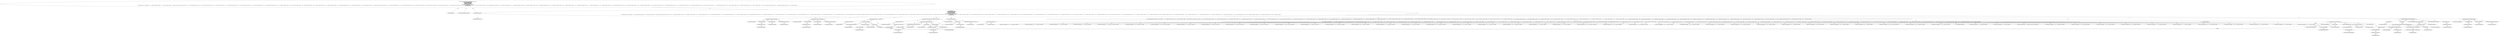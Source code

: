 digraph "testWhitespaceCastParenOff#?" {
0 [label="2:CtTypeReferenceImpl@void" shape=ellipse]
1 [label="2:CtVirtualElement@testWhitespaceCastParenOff" shape=ellipse]
2 [label="2:CtTypeReferenceImpl@Exception" shape=ellipse]
3 [label="2:CtPackageReferenceImpl@java.lang" shape=ellipse]
4 [label="3:CtExecutableReferenceImpl@setIgnoreCastWhitespace(boolean)" shape=ellipse]
5 [label="3:CtTypeReferenceImpl@mConfig" shape=ellipse]
6 [label="3:CtTypeReferenceImpl@boolean" shape=ellipse]
7 [label="3:CtVirtualElement@setIgnoreCastWhitespace" shape=ellipse]
8 [label="3:CtFieldReferenceImpl@mConfig" shape=ellipse]
9 [label="3:CtTypeReferenceImpl@PlaceHold" shape=ellipse]
10 [label="3:CtFieldReadImpl@mConfig" shape=ellipse]
11 [label="3:CtLiteralImpl@true" shape=ellipse]
12 [label="3:CtTypeReferenceImpl@boolean" shape=ellipse]
13 [label="3:CtInvocationImpl@mConfig.setIgnoreCastWhitespace(true)" shape=ellipse]
14 [label="4:CtExecutableReferenceImpl@setParenPadOption()" shape=ellipse]
15 [label="4:CtTypeReferenceImpl@mConfig" shape=ellipse]
16 [label="4:CtVirtualElement@setParenPadOption" shape=ellipse]
17 [label="4:CtFieldReferenceImpl@mConfig" shape=ellipse]
18 [label="4:CtTypeReferenceImpl@PlaceHold" shape=ellipse]
19 [label="4:CtFieldReadImpl@mConfig" shape=ellipse]
20 [label="4:CtTypeAccessImpl@IGNORE" shape=ellipse]
21 [label="4:CtTypeReferenceImpl@IGNORE" shape=ellipse]
22 [label="4:CtInvocationImpl@mConfig.setParenPadOption(IGNORE)" shape=ellipse]
23 [label="5:CtExecutableReferenceImpl@setTryBlock()" shape=ellipse]
24 [label="5:CtTypeReferenceImpl@mConfig" shape=ellipse]
25 [label="5:CtVirtualElement@setTryBlock" shape=ellipse]
26 [label="5:CtFieldReferenceImpl@mConfig" shape=ellipse]
27 [label="5:CtTypeReferenceImpl@PlaceHold" shape=ellipse]
28 [label="5:CtFieldReadImpl@mConfig" shape=ellipse]
29 [label="5:CtTypeAccessImpl@IGNORE" shape=ellipse]
30 [label="5:CtTypeReferenceImpl@IGNORE" shape=ellipse]
31 [label="5:CtInvocationImpl@mConfig.setTryBlock(IGNORE)" shape=ellipse]
32 [label="6:CtExecutableReferenceImpl@setCatchBlock()" shape=ellipse]
33 [label="6:CtTypeReferenceImpl@mConfig" shape=ellipse]
34 [label="6:CtVirtualElement@setCatchBlock" shape=ellipse]
35 [label="6:CtFieldReferenceImpl@mConfig" shape=ellipse]
36 [label="6:CtTypeReferenceImpl@PlaceHold" shape=ellipse]
37 [label="6:CtFieldReadImpl@mConfig" shape=ellipse]
38 [label="6:CtTypeAccessImpl@IGNORE" shape=ellipse]
39 [label="6:CtTypeReferenceImpl@IGNORE" shape=ellipse]
40 [label="6:CtInvocationImpl@mConfig.setCatchBlock(IGNORE)" shape=ellipse]
41 [label="7:CtTypeReferenceImpl@Checker" shape=ellipse]
42 [label="7:CtPackageReferenceImpl@" shape=ellipse]
43 [label="7:CtExecutableReferenceImpl@createChecker()" shape=ellipse]
44 [label="7:CtTypeReferenceImpl@Checker" shape=ellipse]
45 [label="7:CtVirtualElement@createChecker" shape=ellipse]
46 [label="7:CtTypeAccessImpl@PlaceHold" shape=ellipse]
47 [label="7:CtTypeReferenceImpl@PlaceHold" shape=ellipse]
48 [label="7:CtThisAccessImpl@" shape=ellipse]
49 [label="7:CtTypeReferenceImpl@PlaceHold" shape=ellipse]
50 [label="7:CtInvocationImpl@createChecker()" shape=ellipse]
51 [label="7:CtVirtualElement@c" shape=ellipse]
52 [label="7:CtLocalVariableImpl@final Checker c = createChecker()" shape=ellipse]
53 [label="8:CtTypeReferenceImpl@String" shape=ellipse]
54 [label="8:CtPackageReferenceImpl@java.lang" shape=ellipse]
55 [label="8:CtExecutableReferenceImpl@getPath(java.lang.String)" shape=ellipse]
56 [label="8:CtTypeReferenceImpl@String" shape=ellipse]
57 [label="8:CtTypeReferenceImpl@String" shape=ellipse]
58 [label="8:CtVirtualElement@getPath" shape=ellipse]
59 [label="8:CtTypeAccessImpl@PlaceHold" shape=ellipse]
60 [label="8:CtTypeReferenceImpl@PlaceHold" shape=ellipse]
61 [label="8:CtThisAccessImpl@" shape=ellipse]
62 [label="8:CtTypeReferenceImpl@PlaceHold" shape=ellipse]
63 [label="8:CtLiteralImpl@\"InputWhitespace.java\"" shape=ellipse]
64 [label="8:CtTypeReferenceImpl@String" shape=ellipse]
65 [label="8:CtInvocationImpl@getPath(\"InputWhitespace.java\")" shape=ellipse]
66 [label="8:CtVirtualElement@filepath" shape=ellipse]
67 [label="8:CtLocalVariableImpl@final String filepath = getPath(\"InputWhitespace.java\")" shape=ellipse]
68 [label="9:CtExecutableReferenceImpl@assertNotNull(<unknown>)" shape=ellipse]
69 [label="9:CtTypeReferenceImpl@null" shape=ellipse]
70 [label="9:CtVirtualElement@assertNotNull" shape=ellipse]
71 [label="9:CtTypeAccessImpl@PlaceHold" shape=ellipse]
72 [label="9:CtTypeReferenceImpl@PlaceHold" shape=ellipse]
73 [label="9:CtThisAccessImpl@" shape=ellipse]
74 [label="9:CtTypeReferenceImpl@PlaceHold" shape=ellipse]
75 [label="9:CtVariableReadImpl@c" shape=ellipse]
76 [label="9:CtLocalVariableReferenceImpl@c" shape=ellipse]
77 [label="9:CtInvocationImpl@assertNotNull(c)" shape=ellipse]
78 [label="10:CtVirtualElement@String[]" shape=ellipse]
79 [label="10:CtArrayTypeReferenceImpl@String[]" shape=ellipse]
80 [label="10:CtTypeReferenceImpl@String" shape=ellipse]
81 [label="11:CtNewArrayImpl@new String[]\{ filepath + \":5:12: '.' is preceeded with whitespace.\", filepath + \":5:14: '.' is followed by whitespace.\", filepath + \":13: type Javadoc comment is missing an @author tag.\", filepath + \":16:22: '=' is not preceeded with whitespace.\", filepath + \":16:23: '=' is not followed by whitespace.\", filepath + \":18:24: '=' is not followed by whitespace.\", filepath + \":26:14: '=' is not preceeded with whitespace.\", filepath + \":27:10: '=' is not preceeded with whitespace.\", filepath + \":27:11: '=' is not followed by whitespace.\", filepath + \":28:10: '+=' is not preceeded with whitespace.\", filepath + \":28:12: '+=' is not followed by whitespace.\", filepath + \":29:13: '-=' is not followed by whitespace.\", filepath + \":29:14: '-' is followed by whitespace.\", filepath + \":29:21: '+' is followed by whitespace.\", filepath + \":30:14: '++' is preceeded with whitespace.\", filepath + \":30:21: '--' is preceeded with whitespace.\", filepath + \":31:15: '++' is followed by whitespace.\", filepath + \":31:22: '--' is followed by whitespace.\", filepath + \":37:21: 'synchronized' is not followed by whitespace.\", filepath + \":39:12: 'try' is not followed by whitespace.\", filepath + \":41:14: 'catch' is not followed by whitespace.\", filepath + \":58:11: 'if' is not followed by whitespace.\", filepath + \":59:9: '\{' should be on the previous line.\", filepath + \":63:9: '\{' should be on the previous line.\", filepath + \":75:9: '\{' should be on the previous line.\", filepath + \":76:19: 'return' is not followed by whitespace.\", filepath + \":79:9: '\{' should be on the previous line.\", filepath + \":97:29: '?' is not preceeded with whitespace.\", filepath + \":97:30: '?' is not followed by whitespace.\", filepath + \":97:34: ':' is not preceeded with whitespace.\", filepath + \":97:35: ':' is not followed by whitespace.\", filepath + \":98:15: '==' is not preceeded with whitespace.\", filepath + \":98:17: '==' is not followed by whitespace.\", filepath + \":104:20: '*' is not followed by whitespace.\", filepath + \":104:21: '*' is not preceeded with whitespace.\", filepath + \":111:22: '!' is followed by whitespace.\", filepath + \":112:23: '~' is followed by whitespace.\", filepath + \":119:18: '%' is not preceeded with whitespace.\", filepath + \":120:20: '%' is not followed by whitespace.\", filepath + \":121:18: '%' is not preceeded with whitespace.\", filepath + \":121:19: '%' is not followed by whitespace.\", filepath + \":123:18: '/' is not preceeded with whitespace.\", filepath + \":124:20: '/' is not followed by whitespace.\", filepath + \":125:18: '/' is not preceeded with whitespace.\", filepath + \":125:19: '/' is not followed by whitespace.\", filepath + \":129:17: '.' is preceeded with whitespace.\", filepath + \":129:24: '.' is followed by whitespace.\", filepath + \":136:10: '.' is preceeded with whitespace.\", filepath + \":136:12: '.' is followed by whitespace.\", filepath + \":153:15: 'assert' is not followed by whitespace.\", filepath + \":156:20: ':' is not preceeded with whitespace.\", filepath + \":156:21: ':' is not followed by whitespace.\" \}" shape=ellipse]
82 [label="11:CtArrayTypeReferenceImpl@String[]" shape=ellipse]
83 [label="12:CtBinaryOperatorImpl@filepath + \":5:12: '.' is preceeded with whitespace.\"" shape=ellipse]
84 [label="13:CtBinaryOperatorImpl@filepath + \":5:14: '.' is followed by whitespace.\"" shape=ellipse]
85 [label="14:CtBinaryOperatorImpl@filepath + \":13: type Javadoc comment is missing an @author tag.\"" shape=ellipse]
86 [label="15:CtBinaryOperatorImpl@filepath + \":16:22: '=' is not preceeded with whitespace.\"" shape=ellipse]
87 [label="16:CtBinaryOperatorImpl@filepath + \":16:23: '=' is not followed by whitespace.\"" shape=ellipse]
88 [label="17:CtBinaryOperatorImpl@filepath + \":18:24: '=' is not followed by whitespace.\"" shape=ellipse]
89 [label="18:CtBinaryOperatorImpl@filepath + \":26:14: '=' is not preceeded with whitespace.\"" shape=ellipse]
90 [label="19:CtBinaryOperatorImpl@filepath + \":27:10: '=' is not preceeded with whitespace.\"" shape=ellipse]
91 [label="20:CtBinaryOperatorImpl@filepath + \":27:11: '=' is not followed by whitespace.\"" shape=ellipse]
92 [label="21:CtBinaryOperatorImpl@filepath + \":28:10: '+=' is not preceeded with whitespace.\"" shape=ellipse]
93 [label="22:CtBinaryOperatorImpl@filepath + \":28:12: '+=' is not followed by whitespace.\"" shape=ellipse]
94 [label="23:CtBinaryOperatorImpl@filepath + \":29:13: '-=' is not followed by whitespace.\"" shape=ellipse]
95 [label="24:CtBinaryOperatorImpl@filepath + \":29:14: '-' is followed by whitespace.\"" shape=ellipse]
96 [label="25:CtBinaryOperatorImpl@filepath + \":29:21: '+' is followed by whitespace.\"" shape=ellipse]
97 [label="26:CtBinaryOperatorImpl@filepath + \":30:14: '++' is preceeded with whitespace.\"" shape=ellipse]
98 [label="27:CtBinaryOperatorImpl@filepath + \":30:21: '--' is preceeded with whitespace.\"" shape=ellipse]
99 [label="28:CtBinaryOperatorImpl@filepath + \":31:15: '++' is followed by whitespace.\"" shape=ellipse]
100 [label="29:CtBinaryOperatorImpl@filepath + \":31:22: '--' is followed by whitespace.\"" shape=ellipse]
101 [label="30:CtBinaryOperatorImpl@filepath + \":37:21: 'synchronized' is not followed by whitespace.\"" shape=ellipse]
102 [label="31:CtBinaryOperatorImpl@filepath + \":39:12: 'try' is not followed by whitespace.\"" shape=ellipse]
103 [label="32:CtBinaryOperatorImpl@filepath + \":41:14: 'catch' is not followed by whitespace.\"" shape=ellipse]
104 [label="33:CtBinaryOperatorImpl@filepath + \":58:11: 'if' is not followed by whitespace.\"" shape=ellipse]
105 [label="34:CtBinaryOperatorImpl@filepath + \":59:9: '\{' should be on the previous line.\"" shape=ellipse]
106 [label="35:CtBinaryOperatorImpl@filepath + \":63:9: '\{' should be on the previous line.\"" shape=ellipse]
107 [label="36:CtBinaryOperatorImpl@filepath + \":75:9: '\{' should be on the previous line.\"" shape=ellipse]
108 [label="37:CtBinaryOperatorImpl@filepath + \":76:19: 'return' is not followed by whitespace.\"" shape=ellipse]
109 [label="38:CtBinaryOperatorImpl@filepath + \":79:9: '\{' should be on the previous line.\"" shape=ellipse]
110 [label="39:CtBinaryOperatorImpl@filepath + \":97:29: '?' is not preceeded with whitespace.\"" shape=ellipse]
111 [label="40:CtBinaryOperatorImpl@filepath + \":97:30: '?' is not followed by whitespace.\"" shape=ellipse]
112 [label="41:CtBinaryOperatorImpl@filepath + \":97:34: ':' is not preceeded with whitespace.\"" shape=ellipse]
113 [label="42:CtBinaryOperatorImpl@filepath + \":97:35: ':' is not followed by whitespace.\"" shape=ellipse]
114 [label="43:CtBinaryOperatorImpl@filepath + \":98:15: '==' is not preceeded with whitespace.\"" shape=ellipse]
115 [label="44:CtBinaryOperatorImpl@filepath + \":98:17: '==' is not followed by whitespace.\"" shape=ellipse]
116 [label="45:CtBinaryOperatorImpl@filepath + \":104:20: '*' is not followed by whitespace.\"" shape=ellipse]
117 [label="46:CtBinaryOperatorImpl@filepath + \":104:21: '*' is not preceeded with whitespace.\"" shape=ellipse]
118 [label="47:CtBinaryOperatorImpl@filepath + \":111:22: '!' is followed by whitespace.\"" shape=ellipse]
119 [label="48:CtBinaryOperatorImpl@filepath + \":112:23: '~' is followed by whitespace.\"" shape=ellipse]
120 [label="49:CtBinaryOperatorImpl@filepath + \":119:18: '%' is not preceeded with whitespace.\"" shape=ellipse]
121 [label="50:CtBinaryOperatorImpl@filepath + \":120:20: '%' is not followed by whitespace.\"" shape=ellipse]
122 [label="51:CtBinaryOperatorImpl@filepath + \":121:18: '%' is not preceeded with whitespace.\"" shape=ellipse]
123 [label="52:CtBinaryOperatorImpl@filepath + \":121:19: '%' is not followed by whitespace.\"" shape=ellipse]
124 [label="53:CtBinaryOperatorImpl@filepath + \":123:18: '/' is not preceeded with whitespace.\"" shape=ellipse]
125 [label="54:CtBinaryOperatorImpl@filepath + \":124:20: '/' is not followed by whitespace.\"" shape=ellipse]
126 [label="55:CtBinaryOperatorImpl@filepath + \":125:18: '/' is not preceeded with whitespace.\"" shape=ellipse]
127 [label="56:CtBinaryOperatorImpl@filepath + \":125:19: '/' is not followed by whitespace.\"" shape=ellipse]
128 [label="57:CtBinaryOperatorImpl@filepath + \":129:17: '.' is preceeded with whitespace.\"" shape=ellipse]
129 [label="58:CtBinaryOperatorImpl@filepath + \":129:24: '.' is followed by whitespace.\"" shape=ellipse]
130 [label="59:CtBinaryOperatorImpl@filepath + \":136:10: '.' is preceeded with whitespace.\"" shape=ellipse]
131 [label="60:CtBinaryOperatorImpl@filepath + \":136:12: '.' is followed by whitespace.\"" shape=ellipse]
132 [label="61:CtBinaryOperatorImpl@filepath + \":153:15: 'assert' is not followed by whitespace.\"" shape=ellipse]
133 [label="62:CtBinaryOperatorImpl@filepath + \":156:20: ':' is not preceeded with whitespace.\"" shape=ellipse]
134 [label="63:CtBinaryOperatorImpl@filepath + \":156:21: ':' is not followed by whitespace.\"" shape=ellipse]
135 [label="10:CtVirtualElement@expected" shape=ellipse]
136 [label="10:CtLocalVariableImpl@final String[] expected = new String[]\{ filepath + \":5:12: '.' is preceeded with whitespace.\", filepath + \":5:14: '.' is followed by whitespace.\", filepath + \":13: type Javadoc comment is missing an @author tag.\", filepath + \":16:22: '=' is not preceeded with whitespace.\", filepath + \":16:23: '=' is not followed by whitespace.\", filepath + \":18:24: '=' is not followed by whitespace.\", filepath + \":26:14: '=' is not preceeded with whitespace.\", filepath + \":27:10: '=' is not preceeded with whitespace.\", filepath + \":27:11: '=' is not followed by whitespace.\", filepath + \":28:10: '+=' is not preceeded with whitespace.\", filepath + \":28:12: '+=' is not followed by whitespace.\", filepath + \":29:13: '-=' is not followed by whitespace.\", filepath + \":29:14: '-' is followed by whitespace.\", filepath + \":29:21: '+' is followed by whitespace.\", filepath + \":30:14: '++' is preceeded with whitespace.\", filepath + \":30:21: '--' is preceeded with whitespace.\", filepath + \":31:15: '++' is followed by whitespace.\", filepath + \":31:22: '--' is followed by whitespace.\", filepath + \":37:21: 'synchronized' is not followed by whitespace.\", filepath + \":39:12: 'try' is not followed by whitespace.\", filepath + \":41:14: 'catch' is not followed by whitespace.\", filepath + \":58:11: 'if' is not followed by whitespace.\", filepath + \":59:9: '\{' should be on the previous line.\", filepath + \":63:9: '\{' should be on the previous line.\", filepath + \":75:9: '\{' should be on the previous line.\", filepath + \":76:19: 'return' is not followed by whitespace.\", filepath + \":79:9: '\{' should be on the previous line.\", filepath + \":97:29: '?' is not preceeded with whitespace.\", filepath + \":97:30: '?' is not followed by whitespace.\", filepath + \":97:34: ':' is not preceeded with whitespace.\", filepath + \":97:35: ':' is not followed by whitespace.\", filepath + \":98:15: '==' is not preceeded with whitespace.\", filepath + \":98:17: '==' is not followed by whitespace.\", filepath + \":104:20: '*' is not followed by whitespace.\", filepath + \":104:21: '*' is not preceeded with whitespace.\", filepath + \":111:22: '!' is followed by whitespace.\", filepath + \":112:23: '~' is followed by whitespace.\", filepath + \":119:18: '%' is not preceeded with whitespace.\", filepath + \":120:20: '%' is not followed by whitespace.\", filepath + \":121:18: '%' is not preceeded with whitespace.\", filepath + \":121:19: '%' is not followed by whitespace.\", filepath + \":123:18: '/' is not preceeded with whitespace.\", filepath + \":124:20: '/' is not followed by whitespace.\", filepath + \":125:18: '/' is not preceeded with whitespace.\", filepath + \":125:19: '/' is not followed by whitespace.\", filepath + \":129:17: '.' is preceeded with whitespace.\", filepath + \":129:24: '.' is followed by whitespace.\", filepath + \":136:10: '.' is preceeded with whitespace.\", filepath + \":136:12: '.' is followed by whitespace.\", filepath + \":153:15: 'assert' is not followed by whitespace.\", filepath + \":156:20: ':' is not preceeded with whitespace.\", filepath + \":156:21: ':' is not followed by whitespace.\" \}" shape=ellipse]
137 [label="65:CtExecutableReferenceImpl@verify(<unknown>,java.lang.String,java.lang.String[])" shape=ellipse]
138 [label="65:CtTypeReferenceImpl@null" shape=ellipse]
139 [label="65:CtTypeReferenceImpl@String" shape=ellipse]
140 [label="65:CtArrayTypeReferenceImpl@String[]" shape=ellipse]
141 [label="65:CtVirtualElement@verify" shape=ellipse]
142 [label="65:CtTypeAccessImpl@PlaceHold" shape=ellipse]
143 [label="65:CtTypeReferenceImpl@PlaceHold" shape=ellipse]
144 [label="65:CtThisAccessImpl@" shape=ellipse]
145 [label="65:CtTypeReferenceImpl@PlaceHold" shape=ellipse]
146 [label="65:CtVariableReadImpl@c" shape=ellipse]
147 [label="65:CtLocalVariableReferenceImpl@c" shape=ellipse]
148 [label="65:CtVariableReadImpl@filepath" shape=ellipse]
149 [label="65:CtLocalVariableReferenceImpl@filepath" shape=ellipse]
150 [label="65:CtVariableReadImpl@expected" shape=ellipse]
151 [label="65:CtLocalVariableReferenceImpl@expected" shape=ellipse]
152 [label="65:CtInvocationImpl@verify(c, filepath, expected)" shape=ellipse]
153 [label="2:CtBlockImpl@\{
    mConfig.setIgnoreCastWhitespace(true);
    mConfig.setParenPadOption(IGNORE);
    mConfig.setTryBlock(IGNORE);
    mConfig.setCatchBlock(IGNORE);
    final Checker c = createChecker();
    final String filepath = getPath(\"InputWhitespace.java\");
    assertNotNull(c);
    final String[] expected = new String[]\{ filepath + \":5:12: '.' is preceeded with whitespace.\", filepath + \":5:14: '.' is followed by whitespace.\", filepath + \":13: type Javadoc comment is missing an @author tag.\", filepath + \":16:22: '=' is not preceeded with whitespace.\", filepath + \":16:23: '=' is not followed by whitespace.\", filepath + \":18:24: '=' is not followed by whitespace.\", filepath + \":26:14: '=' is not preceeded with whitespace.\", filepath + \":27:10: '=' is not preceeded with whitespace.\", filepath + \":27:11: '=' is not followed by whitespace.\", filepath + \":28:10: '+=' is not preceeded with whitespace.\", filepath + \":28:12: '+=' is not followed by whitespace.\", filepath + \":29:13: '-=' is not followed by whitespace.\", filepath + \":29:14: '-' is followed by whitespace.\", filepath + \":29:21: '+' is followed by whitespace.\", filepath + \":30:14: '++' is preceeded with whitespace.\", filepath + \":30:21: '--' is preceeded with whitespace.\", filepath + \":31:15: '++' is followed by whitespace.\", filepath + \":31:22: '--' is followed by whitespace.\", filepath + \":37:21: 'synchronized' is not followed by whitespace.\", filepath + \":39:12: 'try' is not followed by whitespace.\", filepath + \":41:14: 'catch' is not followed by whitespace.\", filepath + \":58:11: 'if' is not followed by whitespace.\", filepath + \":59:9: '\{' should be on the previous line.\", filepath + \":63:9: '\{' should be on the previous line.\", filepath + \":75:9: '\{' should be on the previous line.\", filepath + \":76:19: 'return' is not followed by whitespace.\", filepath + \":79:9: '\{' should be on the previous line.\", filepath + \":97:29: '?' is not preceeded with whitespace.\", filepath + \":97:30: '?' is not followed by whitespace.\", filepath + \":97:34: ':' is not preceeded with whitespace.\", filepath + \":97:35: ':' is not followed by whitespace.\", filepath + \":98:15: '==' is not preceeded with whitespace.\", filepath + \":98:17: '==' is not followed by whitespace.\", filepath + \":104:20: '*' is not followed by whitespace.\", filepath + \":104:21: '*' is not preceeded with whitespace.\", filepath + \":111:22: '!' is followed by whitespace.\", filepath + \":112:23: '~' is followed by whitespace.\", filepath + \":119:18: '%' is not preceeded with whitespace.\", filepath + \":120:20: '%' is not followed by whitespace.\", filepath + \":121:18: '%' is not preceeded with whitespace.\", filepath + \":121:19: '%' is not followed by whitespace.\", filepath + \":123:18: '/' is not preceeded with whitespace.\", filepath + \":124:20: '/' is not followed by whitespace.\", filepath + \":125:18: '/' is not preceeded with whitespace.\", filepath + \":125:19: '/' is not followed by whitespace.\", filepath + \":129:17: '.' is preceeded with whitespace.\", filepath + \":129:24: '.' is followed by whitespace.\", filepath + \":136:10: '.' is preceeded with whitespace.\", filepath + \":136:12: '.' is followed by whitespace.\", filepath + \":153:15: 'assert' is not followed by whitespace.\", filepath + \":156:20: ':' is not preceeded with whitespace.\", filepath + \":156:21: ':' is not followed by whitespace.\" \};
    verify(c, filepath, expected);
\}" shape=ellipse]
154 [label="2:CtMethodImpl@public void testWhitespaceCastParenOff() throws Exception \{
    mConfig.setIgnoreCastWhitespace(true);
    mConfig.setParenPadOption(IGNORE);
    mConfig.setTryBlock(IGNORE);
    mConfig.setCatchBlock(IGNORE);
    final Checker c = createChecker();
    final String filepath = getPath(\"InputWhitespace.java\");
    assertNotNull(c);
    final String[] expected = new String[]\{ filepath + \":5:12: '.' is preceeded with whitespace.\", filepath + \":5:14: '.' is followed by whitespace.\", filepath + \":13: type Javadoc comment is missing an @author tag.\", filepath + \":16:22: '=' is not preceeded with whitespace.\", filepath + \":16:23: '=' is not followed by whitespace.\", filepath + \":18:24: '=' is not followed by whitespace.\", filepath + \":26:14: '=' is not preceeded with whitespace.\", filepath + \":27:10: '=' is not preceeded with whitespace.\", filepath + \":27:11: '=' is not followed by whitespace.\", filepath + \":28:10: '+=' is not preceeded with whitespace.\", filepath + \":28:12: '+=' is not followed by whitespace.\", filepath + \":29:13: '-=' is not followed by whitespace.\", filepath + \":29:14: '-' is followed by whitespace.\", filepath + \":29:21: '+' is followed by whitespace.\", filepath + \":30:14: '++' is preceeded with whitespace.\", filepath + \":30:21: '--' is preceeded with whitespace.\", filepath + \":31:15: '++' is followed by whitespace.\", filepath + \":31:22: '--' is followed by whitespace.\", filepath + \":37:21: 'synchronized' is not followed by whitespace.\", filepath + \":39:12: 'try' is not followed by whitespace.\", filepath + \":41:14: 'catch' is not followed by whitespace.\", filepath + \":58:11: 'if' is not followed by whitespace.\", filepath + \":59:9: '\{' should be on the previous line.\", filepath + \":63:9: '\{' should be on the previous line.\", filepath + \":75:9: '\{' should be on the previous line.\", filepath + \":76:19: 'return' is not followed by whitespace.\", filepath + \":79:9: '\{' should be on the previous line.\", filepath + \":97:29: '?' is not preceeded with whitespace.\", filepath + \":97:30: '?' is not followed by whitespace.\", filepath + \":97:34: ':' is not preceeded with whitespace.\", filepath + \":97:35: ':' is not followed by whitespace.\", filepath + \":98:15: '==' is not preceeded with whitespace.\", filepath + \":98:17: '==' is not followed by whitespace.\", filepath + \":104:20: '*' is not followed by whitespace.\", filepath + \":104:21: '*' is not preceeded with whitespace.\", filepath + \":111:22: '!' is followed by whitespace.\", filepath + \":112:23: '~' is followed by whitespace.\", filepath + \":119:18: '%' is not preceeded with whitespace.\", filepath + \":120:20: '%' is not followed by whitespace.\", filepath + \":121:18: '%' is not preceeded with whitespace.\", filepath + \":121:19: '%' is not followed by whitespace.\", filepath + \":123:18: '/' is not preceeded with whitespace.\", filepath + \":124:20: '/' is not followed by whitespace.\", filepath + \":125:18: '/' is not preceeded with whitespace.\", filepath + \":125:19: '/' is not followed by whitespace.\", filepath + \":129:17: '.' is preceeded with whitespace.\", filepath + \":129:24: '.' is followed by whitespace.\", filepath + \":136:10: '.' is preceeded with whitespace.\", filepath + \":136:12: '.' is followed by whitespace.\", filepath + \":153:15: 'assert' is not followed by whitespace.\", filepath + \":156:20: ':' is not preceeded with whitespace.\", filepath + \":156:21: ':' is not followed by whitespace.\" \};
    verify(c, filepath, expected);
\}" shape=ellipse]
155 [label="3:Update@UPDATE" shape=ellipse]
156 [label="3:CtPackageReferenceImpl@" shape=ellipse]
157 [label="3:CtTypeReferenceImpl@PlaceHold" shape=ellipse]
158 [label="3:CtFieldReferenceImpl@mConfig" shape=ellipse]
159 [label="3:CtFieldReadImpl@mConfig" shape=ellipse]
160 [label="3:CtPackageReferenceImpl@" shape=ellipse]
161 [label="3:CtTypeReferenceImpl@mConfig" shape=ellipse]
162 [label="3:CtTypeReferenceImpl@boolean" shape=ellipse]
163 [label="3:CtExecutableReferenceImpl@setBooleanFlag(boolean)" shape=ellipse]
164 [label="3:CtPackageReferenceImpl@" shape=ellipse]
165 [label="3:CtTypeReferenceImpl@IGNORE_CAST_WHITESPACE_PROP" shape=ellipse]
166 [label="3:CtTypeAccessImpl@IGNORE_CAST_WHITESPACE_PROP" shape=ellipse]
167 [label="3:CtTypeReferenceImpl@boolean" shape=ellipse]
168 [label="3:CtLiteralImpl@true" shape=ellipse]
169 [label="3:CtInvocationImpl@mConfig.setBooleanFlag(IGNORE_CAST_WHITESPACE_PROP, true)" shape=ellipse]
170 [label="3:CtVirtualElement@setBooleanFlag" shape=ellipse]
2 -> 3 [label="AST"];
4 -> 5 [label="AST"];
4 -> 6 [label="AST"];
8 -> 9 [label="AST"];
10 -> 8 [label="AST"];
11 -> 12 [label="AST"];
13 -> 7 [label="AST"];
13 -> 10 [label="AST"];
13 -> 4 [label="AST"];
13 -> 11 [label="AST"];
13 -> 155 [label="Action"];
14 -> 15 [label="AST"];
17 -> 18 [label="AST"];
19 -> 17 [label="AST"];
20 -> 21 [label="AST"];
22 -> 16 [label="AST"];
22 -> 19 [label="AST"];
22 -> 14 [label="AST"];
22 -> 20 [label="AST"];
23 -> 24 [label="AST"];
26 -> 27 [label="AST"];
28 -> 26 [label="AST"];
29 -> 30 [label="AST"];
31 -> 25 [label="AST"];
31 -> 28 [label="AST"];
31 -> 23 [label="AST"];
31 -> 29 [label="AST"];
32 -> 33 [label="AST"];
35 -> 36 [label="AST"];
37 -> 35 [label="AST"];
38 -> 39 [label="AST"];
40 -> 34 [label="AST"];
40 -> 37 [label="AST"];
40 -> 32 [label="AST"];
40 -> 38 [label="AST"];
41 -> 42 [label="AST"];
43 -> 44 [label="AST"];
46 -> 47 [label="AST"];
48 -> 49 [label="AST"];
48 -> 46 [label="AST"];
48 -> 51 [label="Data Dep"];
50 -> 45 [label="AST"];
50 -> 48 [label="AST"];
50 -> 43 [label="AST"];
51 -> 75 [label="Define-Use"];
51 -> 146 [label="Define-Use"];
52 -> 51 [label="AST"];
52 -> 41 [label="AST"];
52 -> 50 [label="AST"];
53 -> 54 [label="AST"];
55 -> 56 [label="AST"];
55 -> 57 [label="AST"];
59 -> 60 [label="AST"];
61 -> 62 [label="AST"];
61 -> 59 [label="AST"];
61 -> 66 [label="Data Dep"];
63 -> 64 [label="AST"];
65 -> 58 [label="AST"];
65 -> 61 [label="AST"];
65 -> 55 [label="AST"];
65 -> 63 [label="AST"];
66 -> 148 [label="Define-Use"];
67 -> 66 [label="AST"];
67 -> 53 [label="AST"];
67 -> 65 [label="AST"];
68 -> 69 [label="AST"];
71 -> 72 [label="AST"];
73 -> 74 [label="AST"];
73 -> 71 [label="AST"];
75 -> 76 [label="AST"];
77 -> 70 [label="AST"];
77 -> 73 [label="AST"];
77 -> 68 [label="AST"];
77 -> 75 [label="AST"];
79 -> 78 [label="AST"];
79 -> 80 [label="AST"];
81 -> 82 [label="AST"];
81 -> 83 [label="AST"];
81 -> 84 [label="AST"];
81 -> 85 [label="AST"];
81 -> 86 [label="AST"];
81 -> 87 [label="AST"];
81 -> 88 [label="AST"];
81 -> 89 [label="AST"];
81 -> 90 [label="AST"];
81 -> 91 [label="AST"];
81 -> 92 [label="AST"];
81 -> 93 [label="AST"];
81 -> 94 [label="AST"];
81 -> 95 [label="AST"];
81 -> 96 [label="AST"];
81 -> 97 [label="AST"];
81 -> 98 [label="AST"];
81 -> 99 [label="AST"];
81 -> 100 [label="AST"];
81 -> 101 [label="AST"];
81 -> 102 [label="AST"];
81 -> 103 [label="AST"];
81 -> 104 [label="AST"];
81 -> 105 [label="AST"];
81 -> 106 [label="AST"];
81 -> 107 [label="AST"];
81 -> 108 [label="AST"];
81 -> 109 [label="AST"];
81 -> 110 [label="AST"];
81 -> 111 [label="AST"];
81 -> 112 [label="AST"];
81 -> 113 [label="AST"];
81 -> 114 [label="AST"];
81 -> 115 [label="AST"];
81 -> 116 [label="AST"];
81 -> 117 [label="AST"];
81 -> 118 [label="AST"];
81 -> 119 [label="AST"];
81 -> 120 [label="AST"];
81 -> 121 [label="AST"];
81 -> 122 [label="AST"];
81 -> 123 [label="AST"];
81 -> 124 [label="AST"];
81 -> 125 [label="AST"];
81 -> 126 [label="AST"];
81 -> 127 [label="AST"];
81 -> 128 [label="AST"];
81 -> 129 [label="AST"];
81 -> 130 [label="AST"];
81 -> 131 [label="AST"];
81 -> 132 [label="AST"];
81 -> 133 [label="AST"];
81 -> 134 [label="AST"];
135 -> 150 [label="Define-Use"];
136 -> 135 [label="AST"];
136 -> 79 [label="AST"];
136 -> 81 [label="AST"];
137 -> 138 [label="AST"];
137 -> 139 [label="AST"];
137 -> 140 [label="AST"];
142 -> 143 [label="AST"];
144 -> 145 [label="AST"];
144 -> 142 [label="AST"];
146 -> 147 [label="AST"];
148 -> 149 [label="AST"];
150 -> 151 [label="AST"];
152 -> 141 [label="AST"];
152 -> 144 [label="AST"];
152 -> 137 [label="AST"];
152 -> 146 [label="AST"];
152 -> 148 [label="AST"];
152 -> 150 [label="AST"];
153 -> 13 [label="AST"];
153 -> 22 [label="AST"];
153 -> 31 [label="AST"];
153 -> 40 [label="AST"];
153 -> 52 [label="AST"];
153 -> 67 [label="AST"];
153 -> 77 [label="AST"];
153 -> 136 [label="AST"];
153 -> 152 [label="AST"];
154 -> 1 [label="AST"];
154 -> 0 [label="AST"];
154 -> 2 [label="AST"];
154 -> 153 [label="AST"];
155 -> 169 [label="Action"];
157 -> 156 [label="AST"];
158 -> 157 [label="AST"];
159 -> 158 [label="AST"];
161 -> 160 [label="AST"];
163 -> 161 [label="AST"];
163 -> 162 [label="AST"];
165 -> 164 [label="AST"];
166 -> 165 [label="AST"];
168 -> 167 [label="AST"];
169 -> 170 [label="AST"];
169 -> 159 [label="AST"];
169 -> 163 [label="AST"];
169 -> 166 [label="AST"];
169 -> 168 [label="AST"];
}